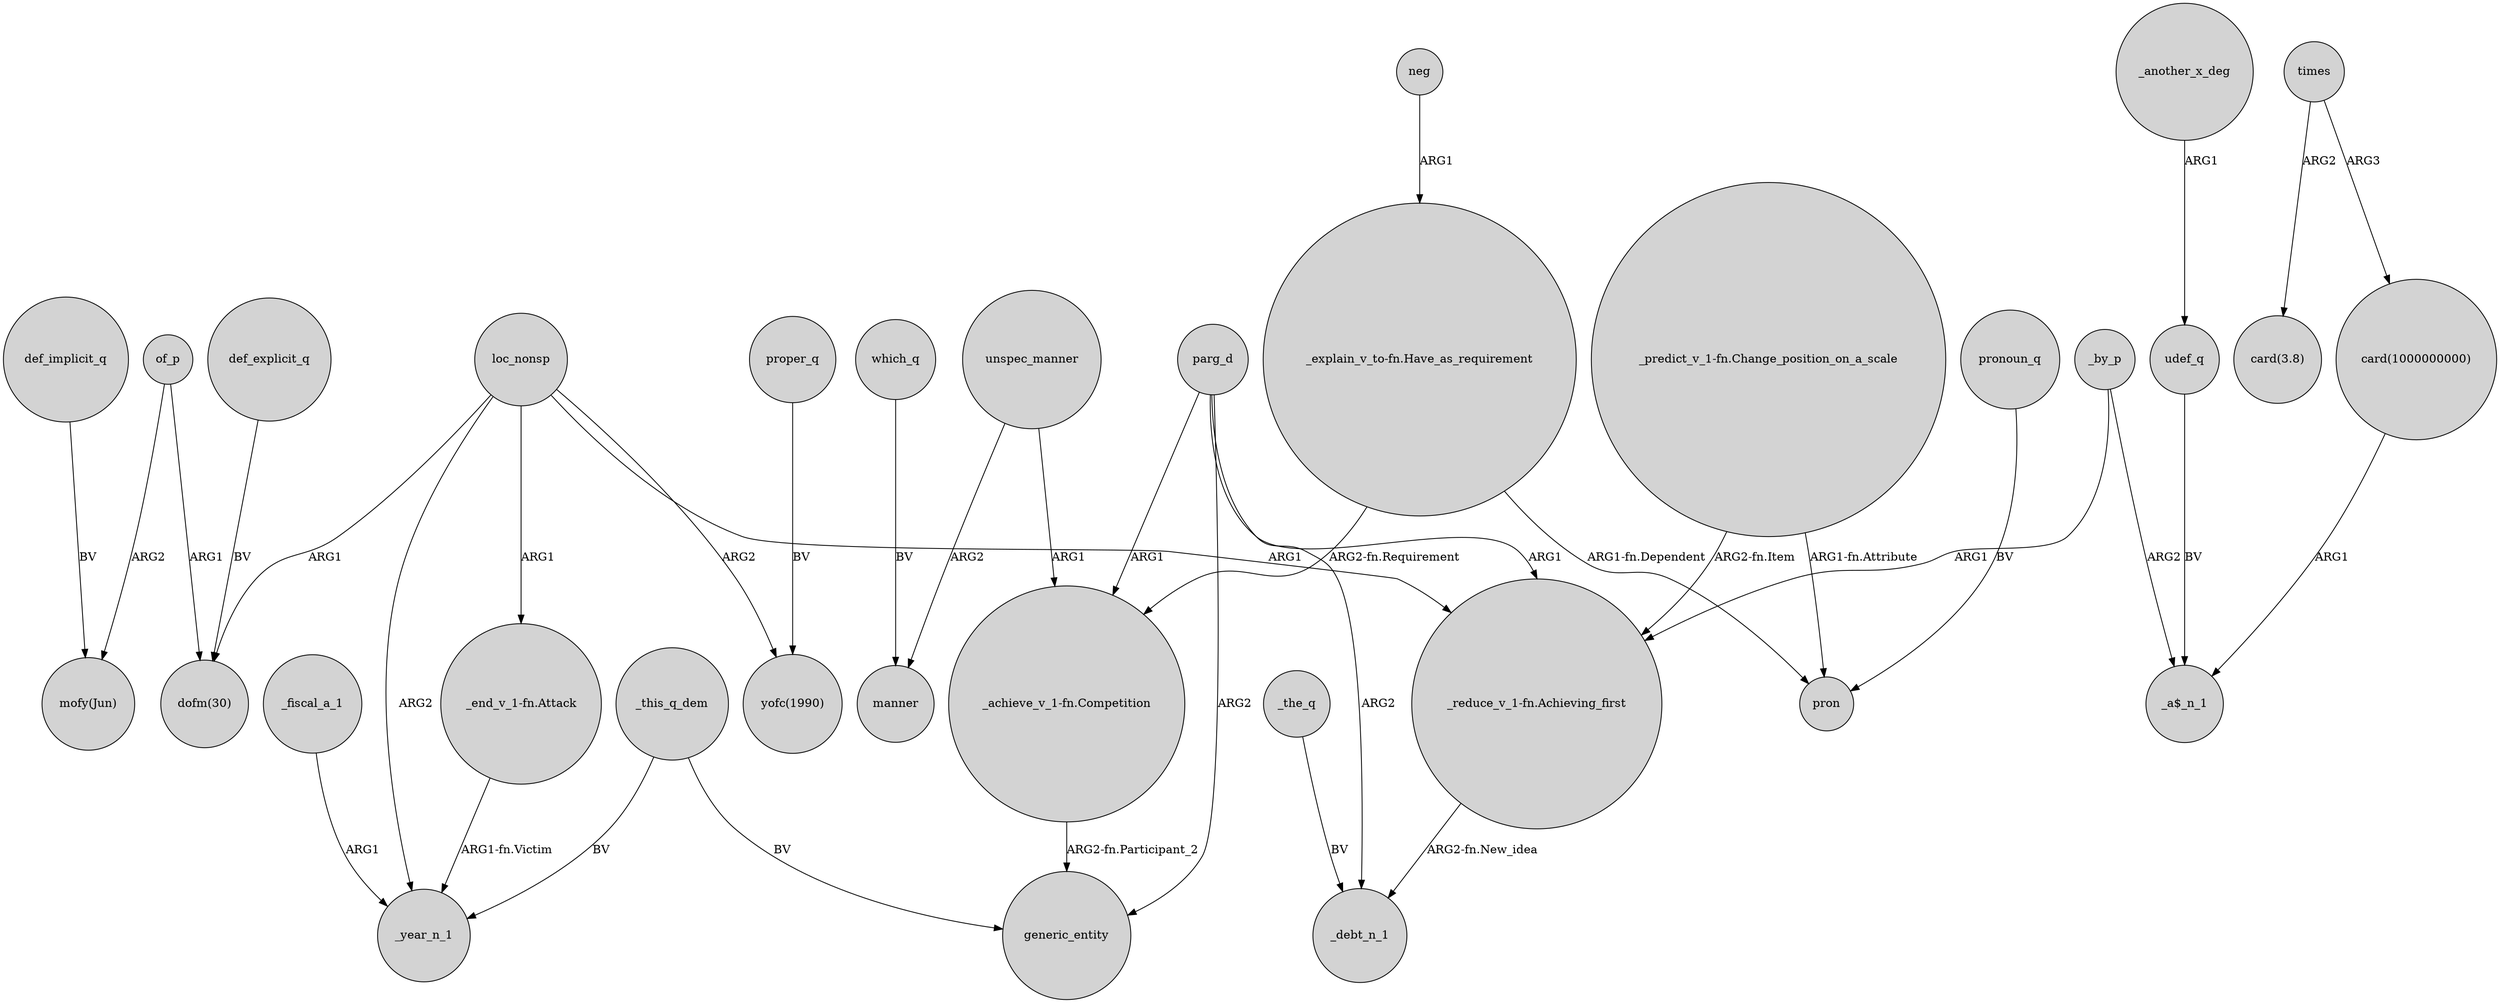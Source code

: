 digraph {
	node [shape=circle style=filled]
	loc_nonsp -> "dofm(30)" [label=ARG1]
	"_end_v_1-fn.Attack" -> _year_n_1 [label="ARG1-fn.Victim"]
	unspec_manner -> manner [label=ARG2]
	"_achieve_v_1-fn.Competition" -> generic_entity [label="ARG2-fn.Participant_2"]
	"_explain_v_to-fn.Have_as_requirement" -> pron [label="ARG1-fn.Dependent"]
	"_predict_v_1-fn.Change_position_on_a_scale" -> pron [label="ARG1-fn.Attribute"]
	_by_p -> "_reduce_v_1-fn.Achieving_first" [label=ARG1]
	_fiscal_a_1 -> _year_n_1 [label=ARG1]
	loc_nonsp -> "_reduce_v_1-fn.Achieving_first" [label=ARG1]
	def_explicit_q -> "dofm(30)" [label=BV]
	times -> "card(1000000000)" [label=ARG3]
	times -> "card(3.8)" [label=ARG2]
	loc_nonsp -> _year_n_1 [label=ARG2]
	def_implicit_q -> "mofy(Jun)" [label=BV]
	pronoun_q -> pron [label=BV]
	_this_q_dem -> generic_entity [label=BV]
	unspec_manner -> "_achieve_v_1-fn.Competition" [label=ARG1]
	loc_nonsp -> "_end_v_1-fn.Attack" [label=ARG1]
	"_predict_v_1-fn.Change_position_on_a_scale" -> "_reduce_v_1-fn.Achieving_first" [label="ARG2-fn.Item"]
	"_reduce_v_1-fn.Achieving_first" -> _debt_n_1 [label="ARG2-fn.New_idea"]
	_this_q_dem -> _year_n_1 [label=BV]
	neg -> "_explain_v_to-fn.Have_as_requirement" [label=ARG1]
	proper_q -> "yofc(1990)" [label=BV]
	_by_p -> "_a$_n_1" [label=ARG2]
	_the_q -> _debt_n_1 [label=BV]
	parg_d -> "_reduce_v_1-fn.Achieving_first" [label=ARG1]
	which_q -> manner [label=BV]
	of_p -> "dofm(30)" [label=ARG1]
	_another_x_deg -> udef_q [label=ARG1]
	parg_d -> "_achieve_v_1-fn.Competition" [label=ARG1]
	"_explain_v_to-fn.Have_as_requirement" -> "_achieve_v_1-fn.Competition" [label="ARG2-fn.Requirement"]
	of_p -> "mofy(Jun)" [label=ARG2]
	parg_d -> _debt_n_1 [label=ARG2]
	loc_nonsp -> "yofc(1990)" [label=ARG2]
	"card(1000000000)" -> "_a$_n_1" [label=ARG1]
	udef_q -> "_a$_n_1" [label=BV]
	parg_d -> generic_entity [label=ARG2]
}
